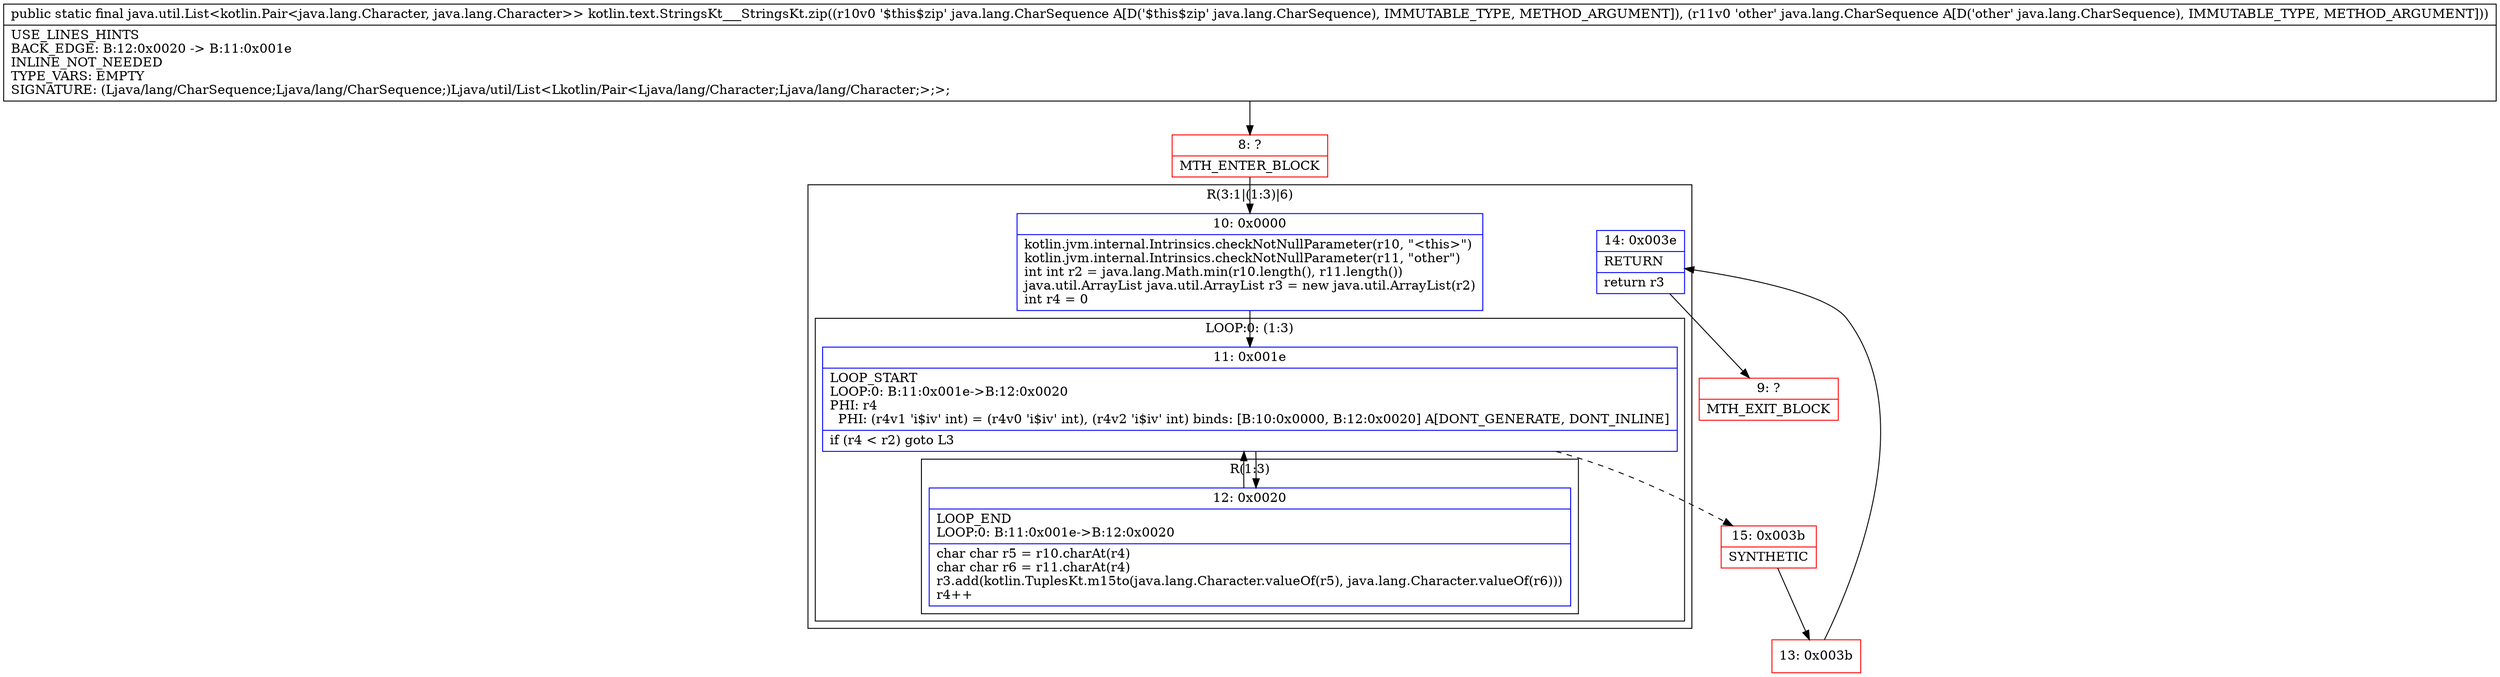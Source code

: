 digraph "CFG forkotlin.text.StringsKt___StringsKt.zip(Ljava\/lang\/CharSequence;Ljava\/lang\/CharSequence;)Ljava\/util\/List;" {
subgraph cluster_Region_1127957226 {
label = "R(3:1|(1:3)|6)";
node [shape=record,color=blue];
Node_10 [shape=record,label="{10\:\ 0x0000|kotlin.jvm.internal.Intrinsics.checkNotNullParameter(r10, \"\<this\>\")\lkotlin.jvm.internal.Intrinsics.checkNotNullParameter(r11, \"other\")\lint int r2 = java.lang.Math.min(r10.length(), r11.length())\ljava.util.ArrayList java.util.ArrayList r3 = new java.util.ArrayList(r2)\lint r4 = 0\l}"];
subgraph cluster_LoopRegion_958877342 {
label = "LOOP:0: (1:3)";
node [shape=record,color=blue];
Node_11 [shape=record,label="{11\:\ 0x001e|LOOP_START\lLOOP:0: B:11:0x001e\-\>B:12:0x0020\lPHI: r4 \l  PHI: (r4v1 'i$iv' int) = (r4v0 'i$iv' int), (r4v2 'i$iv' int) binds: [B:10:0x0000, B:12:0x0020] A[DONT_GENERATE, DONT_INLINE]\l|if (r4 \< r2) goto L3\l}"];
subgraph cluster_Region_1637899005 {
label = "R(1:3)";
node [shape=record,color=blue];
Node_12 [shape=record,label="{12\:\ 0x0020|LOOP_END\lLOOP:0: B:11:0x001e\-\>B:12:0x0020\l|char char r5 = r10.charAt(r4)\lchar char r6 = r11.charAt(r4)\lr3.add(kotlin.TuplesKt.m15to(java.lang.Character.valueOf(r5), java.lang.Character.valueOf(r6)))\lr4++\l}"];
}
}
Node_14 [shape=record,label="{14\:\ 0x003e|RETURN\l|return r3\l}"];
}
Node_8 [shape=record,color=red,label="{8\:\ ?|MTH_ENTER_BLOCK\l}"];
Node_15 [shape=record,color=red,label="{15\:\ 0x003b|SYNTHETIC\l}"];
Node_13 [shape=record,color=red,label="{13\:\ 0x003b}"];
Node_9 [shape=record,color=red,label="{9\:\ ?|MTH_EXIT_BLOCK\l}"];
MethodNode[shape=record,label="{public static final java.util.List\<kotlin.Pair\<java.lang.Character, java.lang.Character\>\> kotlin.text.StringsKt___StringsKt.zip((r10v0 '$this$zip' java.lang.CharSequence A[D('$this$zip' java.lang.CharSequence), IMMUTABLE_TYPE, METHOD_ARGUMENT]), (r11v0 'other' java.lang.CharSequence A[D('other' java.lang.CharSequence), IMMUTABLE_TYPE, METHOD_ARGUMENT]))  | USE_LINES_HINTS\lBACK_EDGE: B:12:0x0020 \-\> B:11:0x001e\lINLINE_NOT_NEEDED\lTYPE_VARS: EMPTY\lSIGNATURE: (Ljava\/lang\/CharSequence;Ljava\/lang\/CharSequence;)Ljava\/util\/List\<Lkotlin\/Pair\<Ljava\/lang\/Character;Ljava\/lang\/Character;\>;\>;\l}"];
MethodNode -> Node_8;Node_10 -> Node_11;
Node_11 -> Node_12;
Node_11 -> Node_15[style=dashed];
Node_12 -> Node_11;
Node_14 -> Node_9;
Node_8 -> Node_10;
Node_15 -> Node_13;
Node_13 -> Node_14;
}

